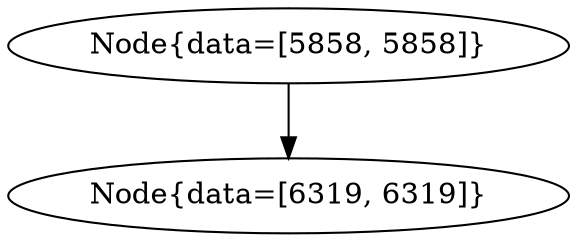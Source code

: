 digraph G{
1897535058 [label="Node{data=[5858, 5858]}"]
1897535058 -> 1185637160
1185637160 [label="Node{data=[6319, 6319]}"]
}